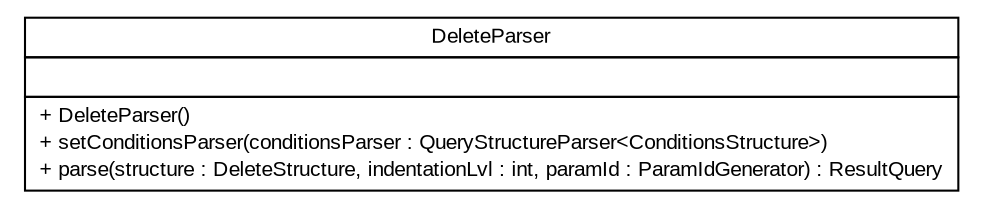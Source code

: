 #!/usr/local/bin/dot
#
# Class diagram 
# Generated by UMLGraph version R5_6 (http://www.umlgraph.org/)
#

digraph G {
	edge [fontname="arial",fontsize=10,labelfontname="arial",labelfontsize=10];
	node [fontname="arial",fontsize=10,shape=plaintext];
	nodesep=0.25;
	ranksep=0.5;
	// br.gov.to.sefaz.persistence.query.parser.delete.DeleteParser
	c44820 [label=<<table title="br.gov.to.sefaz.persistence.query.parser.delete.DeleteParser" border="0" cellborder="1" cellspacing="0" cellpadding="2" port="p" href="./DeleteParser.html">
		<tr><td><table border="0" cellspacing="0" cellpadding="1">
<tr><td align="center" balign="center"> DeleteParser </td></tr>
		</table></td></tr>
		<tr><td><table border="0" cellspacing="0" cellpadding="1">
<tr><td align="left" balign="left">  </td></tr>
		</table></td></tr>
		<tr><td><table border="0" cellspacing="0" cellpadding="1">
<tr><td align="left" balign="left"> + DeleteParser() </td></tr>
<tr><td align="left" balign="left"> + setConditionsParser(conditionsParser : QueryStructureParser&lt;ConditionsStructure&gt;) </td></tr>
<tr><td align="left" balign="left"> + parse(structure : DeleteStructure, indentationLvl : int, paramId : ParamIdGenerator) : ResultQuery </td></tr>
		</table></td></tr>
		</table>>, URL="./DeleteParser.html", fontname="arial", fontcolor="black", fontsize=10.0];
}

